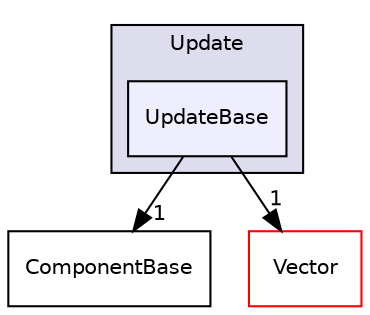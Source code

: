 digraph "C:/HAL/PG関係/03_作成プログラム/03_HAL授業/就職作品/Project/source/04_Tool/Component/Update/UpdateBase" {
  compound=true
  node [ fontsize="10", fontname="Helvetica"];
  edge [ labelfontsize="10", labelfontname="Helvetica"];
  subgraph clusterdir_7cdf09aefd472c9458caa177607bf1fc {
    graph [ bgcolor="#ddddee", pencolor="black", label="Update" fontname="Helvetica", fontsize="10", URL="dir_7cdf09aefd472c9458caa177607bf1fc.html"]
  dir_4e1aa189b4142cce635f1ae5f2f57b42 [shape=box, label="UpdateBase", style="filled", fillcolor="#eeeeff", pencolor="black", URL="dir_4e1aa189b4142cce635f1ae5f2f57b42.html"];
  }
  dir_74f44734d6b73035591820aeec0e7f4c [shape=box label="ComponentBase" URL="dir_74f44734d6b73035591820aeec0e7f4c.html"];
  dir_e5c1ae2f1092e95ef2033dbd3d9e326c [shape=box label="Vector" fillcolor="white" style="filled" color="red" URL="dir_e5c1ae2f1092e95ef2033dbd3d9e326c.html"];
  dir_4e1aa189b4142cce635f1ae5f2f57b42->dir_74f44734d6b73035591820aeec0e7f4c [headlabel="1", labeldistance=1.5 headhref="dir_000102_000096.html"];
  dir_4e1aa189b4142cce635f1ae5f2f57b42->dir_e5c1ae2f1092e95ef2033dbd3d9e326c [headlabel="1", labeldistance=1.5 headhref="dir_000102_000149.html"];
}
